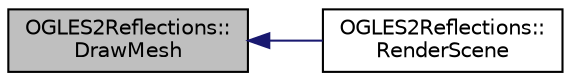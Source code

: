 digraph "OGLES2Reflections::DrawMesh"
{
  edge [fontname="Helvetica",fontsize="10",labelfontname="Helvetica",labelfontsize="10"];
  node [fontname="Helvetica",fontsize="10",shape=record];
  rankdir="LR";
  Node1 [label="OGLES2Reflections::\lDrawMesh",height=0.2,width=0.4,color="black", fillcolor="grey75", style="filled", fontcolor="black"];
  Node1 -> Node2 [dir="back",color="midnightblue",fontsize="10",style="solid",fontname="Helvetica"];
  Node2 [label="OGLES2Reflections::\lRenderScene",height=0.2,width=0.4,color="black", fillcolor="white", style="filled",URL="$class_o_g_l_e_s2_reflections.html#abd8a8346e843c09acd9ae7f011b487be"];
}
